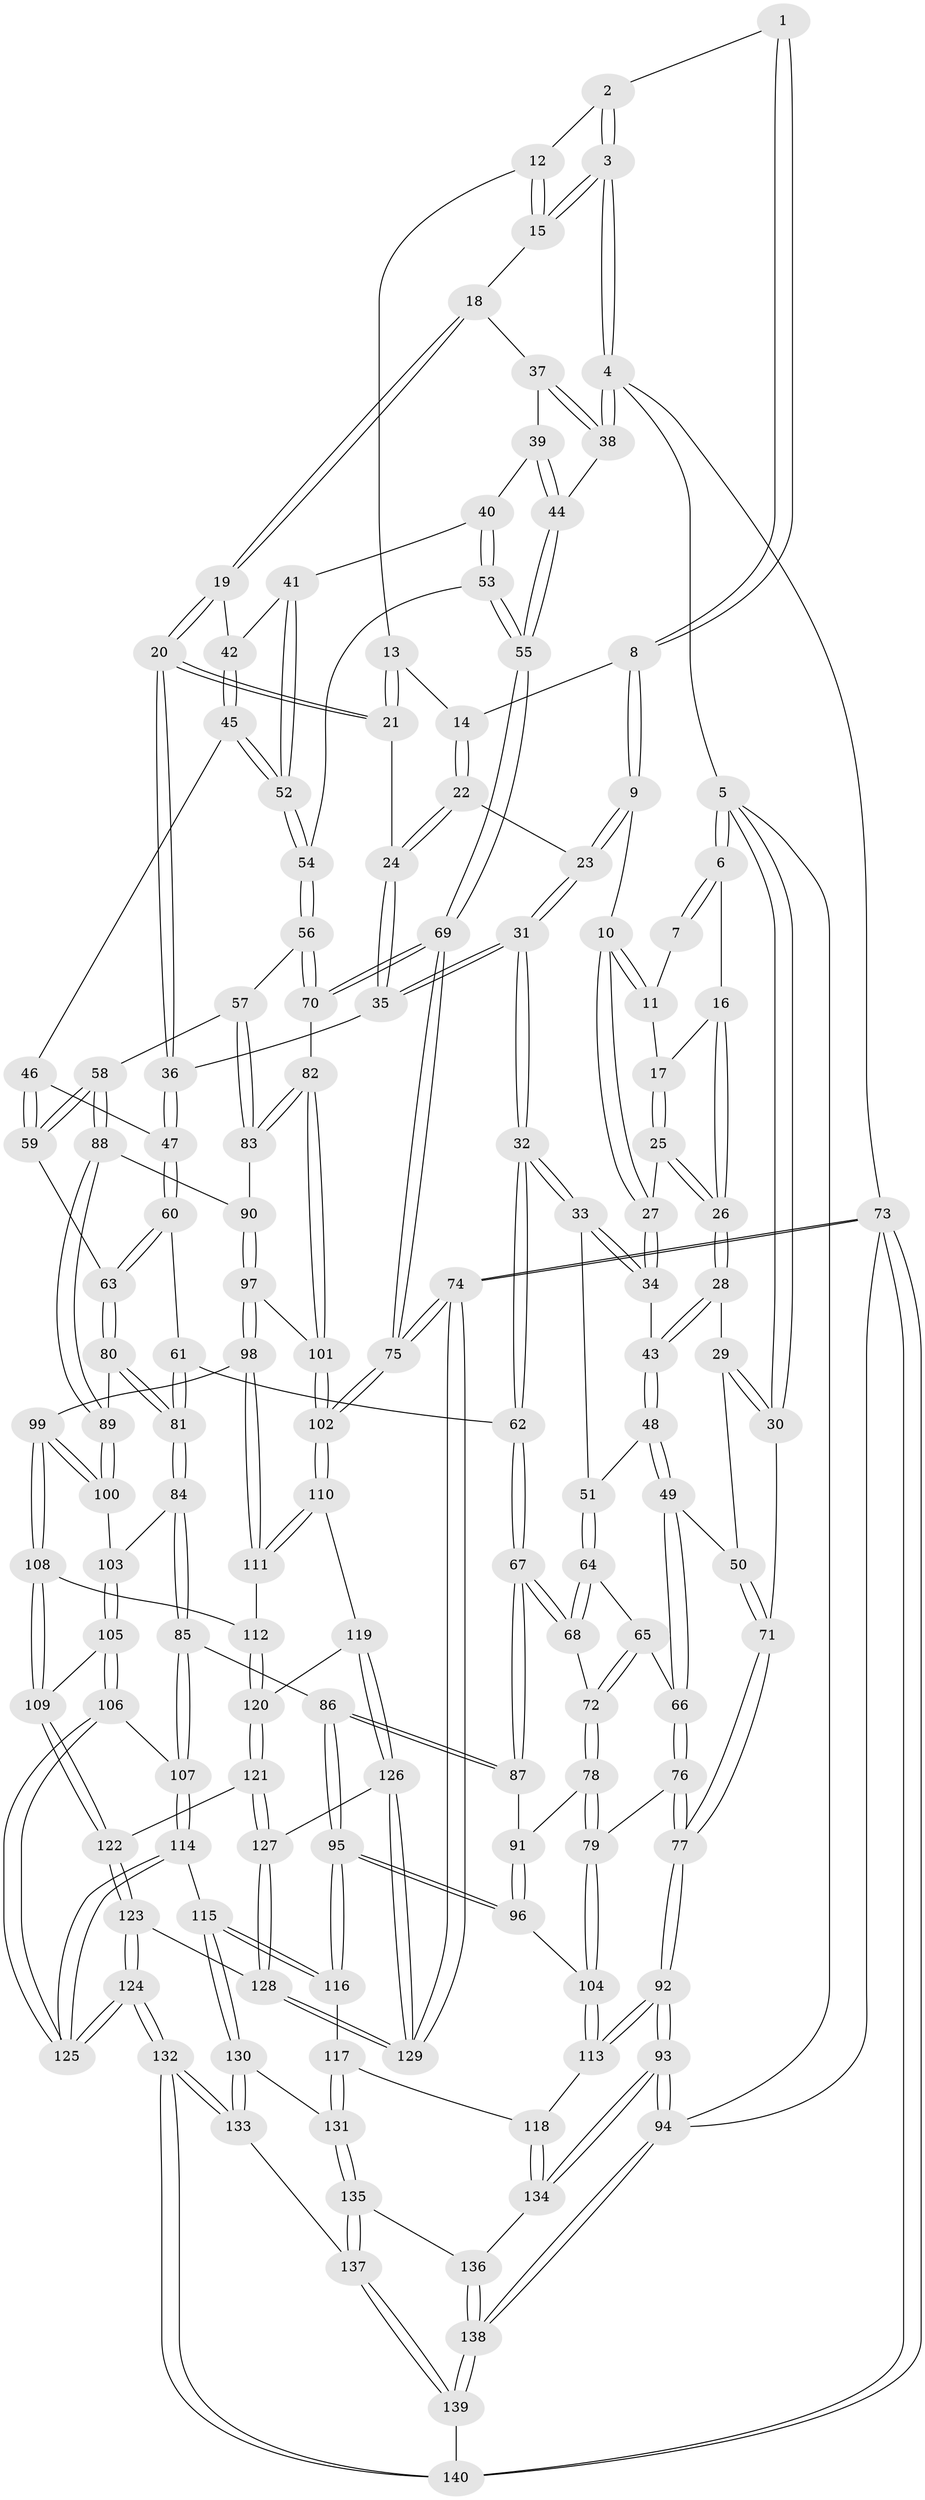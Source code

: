 // coarse degree distribution, {3: 0.08139534883720931, 4: 0.43023255813953487, 5: 0.38372093023255816, 8: 0.011627906976744186, 6: 0.08139534883720931, 2: 0.011627906976744186}
// Generated by graph-tools (version 1.1) at 2025/52/02/27/25 19:52:38]
// undirected, 140 vertices, 347 edges
graph export_dot {
graph [start="1"]
  node [color=gray90,style=filled];
  1 [pos="+0.45856542112488113+0"];
  2 [pos="+0.768460062972631+0"];
  3 [pos="+1+0"];
  4 [pos="+1+0"];
  5 [pos="+0+0"];
  6 [pos="+0+0"];
  7 [pos="+0.40406308165117655+0"];
  8 [pos="+0.4837173270684311+0.0016445922687785045"];
  9 [pos="+0.42799209240827596+0.09369163293451663"];
  10 [pos="+0.4189399261784581+0.0983803146807269"];
  11 [pos="+0.30143946824910306+0.06403686563262952"];
  12 [pos="+0.7178953686134013+0.022333980662475696"];
  13 [pos="+0.6775385921083531+0.0663976855903843"];
  14 [pos="+0.5692469712971789+0.07212131375520098"];
  15 [pos="+0.8086105763070444+0.10774981471333298"];
  16 [pos="+0.08065610667869048+0"];
  17 [pos="+0.25455845007031846+0.08673638432437984"];
  18 [pos="+0.8180882715140805+0.17366889484675344"];
  19 [pos="+0.7900026546341254+0.20822803559123726"];
  20 [pos="+0.7647698885918633+0.21842405678600965"];
  21 [pos="+0.6827200912779555+0.10290879140657744"];
  22 [pos="+0.5717004499642769+0.12690964097382107"];
  23 [pos="+0.4905211673933478+0.19354622909336622"];
  24 [pos="+0.6168881107662398+0.1996854510788161"];
  25 [pos="+0.25237086743564024+0.11515631234455515"];
  26 [pos="+0.15574229321693736+0.19492224603055552"];
  27 [pos="+0.34048085559351493+0.20090058168222172"];
  28 [pos="+0.14257924737469746+0.22618738291107976"];
  29 [pos="+0.12702310928792748+0.2260049106393931"];
  30 [pos="+0+0"];
  31 [pos="+0.5028573647813456+0.34210313027127176"];
  32 [pos="+0.4908633129552024+0.35718560167850555"];
  33 [pos="+0.36652957543030235+0.2848981286296879"];
  34 [pos="+0.34037730469817806+0.22259581614062343"];
  35 [pos="+0.626651686876948+0.2698916285910289"];
  36 [pos="+0.7099828416617331+0.2731519047634771"];
  37 [pos="+0.8844069789664405+0.16627305522080152"];
  38 [pos="+1+0"];
  39 [pos="+0.9396678303677973+0.24555784373287134"];
  40 [pos="+0.9359431808205967+0.28657611856296494"];
  41 [pos="+0.8906304893347754+0.2924192361578098"];
  42 [pos="+0.8268431462962023+0.24439634661575302"];
  43 [pos="+0.14745139355648088+0.2318938181873083"];
  44 [pos="+1+0"];
  45 [pos="+0.8288098894561978+0.3439177336447661"];
  46 [pos="+0.8015831759298213+0.34548508112535803"];
  47 [pos="+0.7320119933555507+0.3198733840862888"];
  48 [pos="+0.1601227132621258+0.2642562388216241"];
  49 [pos="+0.11180805174358611+0.4249244284385059"];
  50 [pos="+0+0.3645877065962921"];
  51 [pos="+0.2566604355929771+0.33894687010871927"];
  52 [pos="+0.8579110700194121+0.34887114943941905"];
  53 [pos="+0.9992877830294116+0.339862803396879"];
  54 [pos="+0.8771313171431522+0.3946393045034765"];
  55 [pos="+1+0.42836134476634136"];
  56 [pos="+0.8634171719205068+0.45290356804380794"];
  57 [pos="+0.8483491760981047+0.46261430221641775"];
  58 [pos="+0.8223690534424625+0.46683246629796055"];
  59 [pos="+0.8204271279049837+0.4661673460372084"];
  60 [pos="+0.726928919214262+0.4253148405295624"];
  61 [pos="+0.5940164886341253+0.43919679090063046"];
  62 [pos="+0.4911416398611332+0.3738370130684652"];
  63 [pos="+0.7539945889641423+0.45722894862089125"];
  64 [pos="+0.2519805429993846+0.3602786878318329"];
  65 [pos="+0.14434010100583786+0.4227370128691841"];
  66 [pos="+0.11439525940968481+0.4284632980927974"];
  67 [pos="+0.4627766888794314+0.42400044892232985"];
  68 [pos="+0.2934771880677772+0.47032861041747115"];
  69 [pos="+1+0.43896211798893325"];
  70 [pos="+1+0.4802577284212923"];
  71 [pos="+0+0.36718975727105174"];
  72 [pos="+0.2922263550065794+0.4718554633277639"];
  73 [pos="+1+1"];
  74 [pos="+1+1"];
  75 [pos="+1+0.8612000585662851"];
  76 [pos="+0.11643256622805614+0.5533171041289645"];
  77 [pos="+0+0.6736465801800148"];
  78 [pos="+0.25788736383064603+0.5550106866104959"];
  79 [pos="+0.22177429297281503+0.6023832608402587"];
  80 [pos="+0.690253407942945+0.5679928764653297"];
  81 [pos="+0.6567519944312613+0.5773501016589567"];
  82 [pos="+0.9102160987576258+0.577288379755302"];
  83 [pos="+0.901362996673252+0.5741207699129646"];
  84 [pos="+0.6472659433225711+0.5896548798523396"];
  85 [pos="+0.5527597070819406+0.6364589903924202"];
  86 [pos="+0.494324225425837+0.6284706335307617"];
  87 [pos="+0.4634183668725411+0.5222082714717999"];
  88 [pos="+0.8083352366944261+0.5593466844967877"];
  89 [pos="+0.7458285178472682+0.5912439960977475"];
  90 [pos="+0.8469973318448177+0.5911519851412262"];
  91 [pos="+0.36987090099967684+0.5579600212274437"];
  92 [pos="+0+0.7599899885592751"];
  93 [pos="+0+1"];
  94 [pos="+0+1"];
  95 [pos="+0.4363868358790417+0.6896641414749385"];
  96 [pos="+0.3511733557519708+0.6739036718478543"];
  97 [pos="+0.826007402017154+0.6615026404095925"];
  98 [pos="+0.8198024201199925+0.666866727493361"];
  99 [pos="+0.7940164927228336+0.6683820309974512"];
  100 [pos="+0.7826984745452595+0.6587806373844823"];
  101 [pos="+0.9389833116147828+0.6522497773597066"];
  102 [pos="+1+0.7828256496129193"];
  103 [pos="+0.6907434236177877+0.6760992023415302"];
  104 [pos="+0.24629826009646769+0.6679149980416493"];
  105 [pos="+0.6868436292190753+0.7531507364041037"];
  106 [pos="+0.670783981635509+0.7595709296314385"];
  107 [pos="+0.5968450813406724+0.7176711468844768"];
  108 [pos="+0.7503319981833759+0.7541946297824103"];
  109 [pos="+0.7324845233371943+0.7619306529013972"];
  110 [pos="+0.9752133496857287+0.7762393950109859"];
  111 [pos="+0.849736373688807+0.71588081999507"];
  112 [pos="+0.8094529048882253+0.7752921642967101"];
  113 [pos="+0.23499052470499182+0.6976496580355812"];
  114 [pos="+0.5291474998764945+0.8234397694345092"];
  115 [pos="+0.4707480874046803+0.8263968066571613"];
  116 [pos="+0.4474516906497764+0.7962914565188609"];
  117 [pos="+0.3335568455408551+0.8259456110818769"];
  118 [pos="+0.22921922468099265+0.8296560231986863"];
  119 [pos="+0.8551847868485152+0.80451323974913"];
  120 [pos="+0.8239009268232511+0.7920498189436425"];
  121 [pos="+0.7899048109905457+0.8382172547747694"];
  122 [pos="+0.743300141018042+0.8125795081908623"];
  123 [pos="+0.6996199885107413+0.9440210945259798"];
  124 [pos="+0.6737679925288579+0.9624511231775131"];
  125 [pos="+0.6250387568561512+0.859188604909507"];
  126 [pos="+0.8305815158866879+0.8911205035847147"];
  127 [pos="+0.8022582113278972+0.8907703848503072"];
  128 [pos="+0.7019087458273611+0.9431919354653522"];
  129 [pos="+1+0.9927442763397031"];
  130 [pos="+0.46866541363667474+0.8402220871459152"];
  131 [pos="+0.3819298655841664+0.9243881633090619"];
  132 [pos="+0.6615476973911667+1"];
  133 [pos="+0.4934880855190733+0.9281509132275046"];
  134 [pos="+0.22100242994469496+0.8437903653754466"];
  135 [pos="+0.37771512229040866+0.9316257764859458"];
  136 [pos="+0.31307681569095575+0.9515881107998537"];
  137 [pos="+0.444207943911533+1"];
  138 [pos="+0.289391334730048+1"];
  139 [pos="+0.43820492232703967+1"];
  140 [pos="+0.6701446929903818+1"];
  1 -- 2;
  1 -- 8;
  1 -- 8;
  2 -- 3;
  2 -- 3;
  2 -- 12;
  3 -- 4;
  3 -- 4;
  3 -- 15;
  3 -- 15;
  4 -- 5;
  4 -- 38;
  4 -- 38;
  4 -- 73;
  5 -- 6;
  5 -- 6;
  5 -- 30;
  5 -- 30;
  5 -- 94;
  6 -- 7;
  6 -- 7;
  6 -- 16;
  7 -- 11;
  8 -- 9;
  8 -- 9;
  8 -- 14;
  9 -- 10;
  9 -- 23;
  9 -- 23;
  10 -- 11;
  10 -- 11;
  10 -- 27;
  10 -- 27;
  11 -- 17;
  12 -- 13;
  12 -- 15;
  12 -- 15;
  13 -- 14;
  13 -- 21;
  13 -- 21;
  14 -- 22;
  14 -- 22;
  15 -- 18;
  16 -- 17;
  16 -- 26;
  16 -- 26;
  17 -- 25;
  17 -- 25;
  18 -- 19;
  18 -- 19;
  18 -- 37;
  19 -- 20;
  19 -- 20;
  19 -- 42;
  20 -- 21;
  20 -- 21;
  20 -- 36;
  20 -- 36;
  21 -- 24;
  22 -- 23;
  22 -- 24;
  22 -- 24;
  23 -- 31;
  23 -- 31;
  24 -- 35;
  24 -- 35;
  25 -- 26;
  25 -- 26;
  25 -- 27;
  26 -- 28;
  26 -- 28;
  27 -- 34;
  27 -- 34;
  28 -- 29;
  28 -- 43;
  28 -- 43;
  29 -- 30;
  29 -- 30;
  29 -- 50;
  30 -- 71;
  31 -- 32;
  31 -- 32;
  31 -- 35;
  31 -- 35;
  32 -- 33;
  32 -- 33;
  32 -- 62;
  32 -- 62;
  33 -- 34;
  33 -- 34;
  33 -- 51;
  34 -- 43;
  35 -- 36;
  36 -- 47;
  36 -- 47;
  37 -- 38;
  37 -- 38;
  37 -- 39;
  38 -- 44;
  39 -- 40;
  39 -- 44;
  39 -- 44;
  40 -- 41;
  40 -- 53;
  40 -- 53;
  41 -- 42;
  41 -- 52;
  41 -- 52;
  42 -- 45;
  42 -- 45;
  43 -- 48;
  43 -- 48;
  44 -- 55;
  44 -- 55;
  45 -- 46;
  45 -- 52;
  45 -- 52;
  46 -- 47;
  46 -- 59;
  46 -- 59;
  47 -- 60;
  47 -- 60;
  48 -- 49;
  48 -- 49;
  48 -- 51;
  49 -- 50;
  49 -- 66;
  49 -- 66;
  50 -- 71;
  50 -- 71;
  51 -- 64;
  51 -- 64;
  52 -- 54;
  52 -- 54;
  53 -- 54;
  53 -- 55;
  53 -- 55;
  54 -- 56;
  54 -- 56;
  55 -- 69;
  55 -- 69;
  56 -- 57;
  56 -- 70;
  56 -- 70;
  57 -- 58;
  57 -- 83;
  57 -- 83;
  58 -- 59;
  58 -- 59;
  58 -- 88;
  58 -- 88;
  59 -- 63;
  60 -- 61;
  60 -- 63;
  60 -- 63;
  61 -- 62;
  61 -- 81;
  61 -- 81;
  62 -- 67;
  62 -- 67;
  63 -- 80;
  63 -- 80;
  64 -- 65;
  64 -- 68;
  64 -- 68;
  65 -- 66;
  65 -- 72;
  65 -- 72;
  66 -- 76;
  66 -- 76;
  67 -- 68;
  67 -- 68;
  67 -- 87;
  67 -- 87;
  68 -- 72;
  69 -- 70;
  69 -- 70;
  69 -- 75;
  69 -- 75;
  70 -- 82;
  71 -- 77;
  71 -- 77;
  72 -- 78;
  72 -- 78;
  73 -- 74;
  73 -- 74;
  73 -- 140;
  73 -- 140;
  73 -- 94;
  74 -- 75;
  74 -- 75;
  74 -- 129;
  74 -- 129;
  75 -- 102;
  75 -- 102;
  76 -- 77;
  76 -- 77;
  76 -- 79;
  77 -- 92;
  77 -- 92;
  78 -- 79;
  78 -- 79;
  78 -- 91;
  79 -- 104;
  79 -- 104;
  80 -- 81;
  80 -- 81;
  80 -- 89;
  81 -- 84;
  81 -- 84;
  82 -- 83;
  82 -- 83;
  82 -- 101;
  82 -- 101;
  83 -- 90;
  84 -- 85;
  84 -- 85;
  84 -- 103;
  85 -- 86;
  85 -- 107;
  85 -- 107;
  86 -- 87;
  86 -- 87;
  86 -- 95;
  86 -- 95;
  87 -- 91;
  88 -- 89;
  88 -- 89;
  88 -- 90;
  89 -- 100;
  89 -- 100;
  90 -- 97;
  90 -- 97;
  91 -- 96;
  91 -- 96;
  92 -- 93;
  92 -- 93;
  92 -- 113;
  92 -- 113;
  93 -- 94;
  93 -- 94;
  93 -- 134;
  93 -- 134;
  94 -- 138;
  94 -- 138;
  95 -- 96;
  95 -- 96;
  95 -- 116;
  95 -- 116;
  96 -- 104;
  97 -- 98;
  97 -- 98;
  97 -- 101;
  98 -- 99;
  98 -- 111;
  98 -- 111;
  99 -- 100;
  99 -- 100;
  99 -- 108;
  99 -- 108;
  100 -- 103;
  101 -- 102;
  101 -- 102;
  102 -- 110;
  102 -- 110;
  103 -- 105;
  103 -- 105;
  104 -- 113;
  104 -- 113;
  105 -- 106;
  105 -- 106;
  105 -- 109;
  106 -- 107;
  106 -- 125;
  106 -- 125;
  107 -- 114;
  107 -- 114;
  108 -- 109;
  108 -- 109;
  108 -- 112;
  109 -- 122;
  109 -- 122;
  110 -- 111;
  110 -- 111;
  110 -- 119;
  111 -- 112;
  112 -- 120;
  112 -- 120;
  113 -- 118;
  114 -- 115;
  114 -- 125;
  114 -- 125;
  115 -- 116;
  115 -- 116;
  115 -- 130;
  115 -- 130;
  116 -- 117;
  117 -- 118;
  117 -- 131;
  117 -- 131;
  118 -- 134;
  118 -- 134;
  119 -- 120;
  119 -- 126;
  119 -- 126;
  120 -- 121;
  120 -- 121;
  121 -- 122;
  121 -- 127;
  121 -- 127;
  122 -- 123;
  122 -- 123;
  123 -- 124;
  123 -- 124;
  123 -- 128;
  124 -- 125;
  124 -- 125;
  124 -- 132;
  124 -- 132;
  126 -- 127;
  126 -- 129;
  126 -- 129;
  127 -- 128;
  127 -- 128;
  128 -- 129;
  128 -- 129;
  130 -- 131;
  130 -- 133;
  130 -- 133;
  131 -- 135;
  131 -- 135;
  132 -- 133;
  132 -- 133;
  132 -- 140;
  132 -- 140;
  133 -- 137;
  134 -- 136;
  135 -- 136;
  135 -- 137;
  135 -- 137;
  136 -- 138;
  136 -- 138;
  137 -- 139;
  137 -- 139;
  138 -- 139;
  138 -- 139;
  139 -- 140;
}
